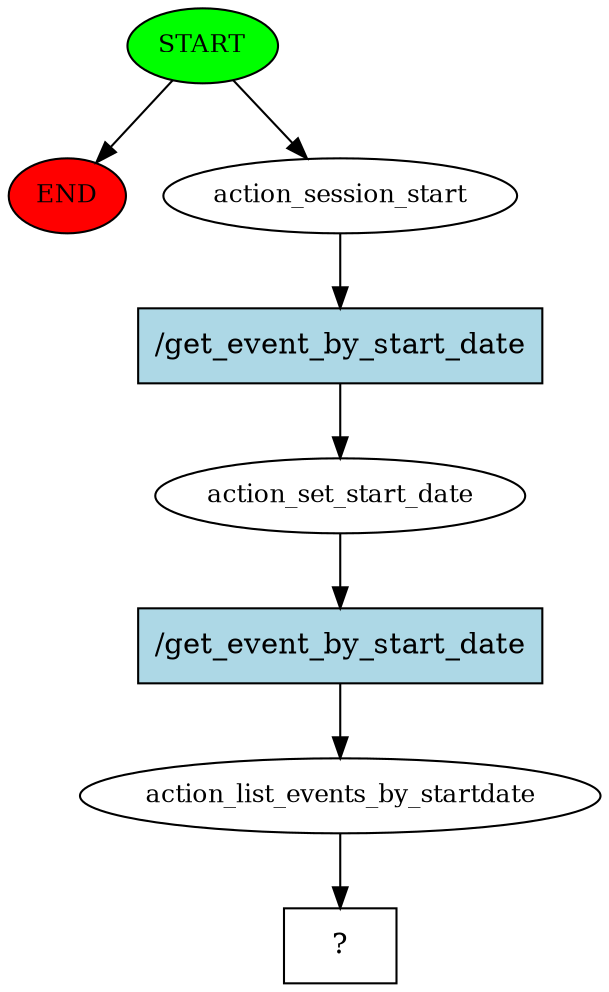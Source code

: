digraph  {
0 [class="start active", fillcolor=green, fontsize=12, label=START, style=filled];
"-1" [class=end, fillcolor=red, fontsize=12, label=END, style=filled];
1 [class=active, fontsize=12, label=action_session_start];
2 [class=active, fontsize=12, label=action_set_start_date];
3 [class=active, fontsize=12, label=action_list_events_by_startdate];
4 [class="intent dashed active", label="  ?  ", shape=rect];
5 [class="intent active", fillcolor=lightblue, label="/get_event_by_start_date", shape=rect, style=filled];
6 [class="intent active", fillcolor=lightblue, label="/get_event_by_start_date", shape=rect, style=filled];
0 -> "-1"  [class="", key=NONE, label=""];
0 -> 1  [class=active, key=NONE, label=""];
1 -> 5  [class=active, key=0];
2 -> 6  [class=active, key=0];
3 -> 4  [class=active, key=NONE, label=""];
5 -> 2  [class=active, key=0];
6 -> 3  [class=active, key=0];
}
